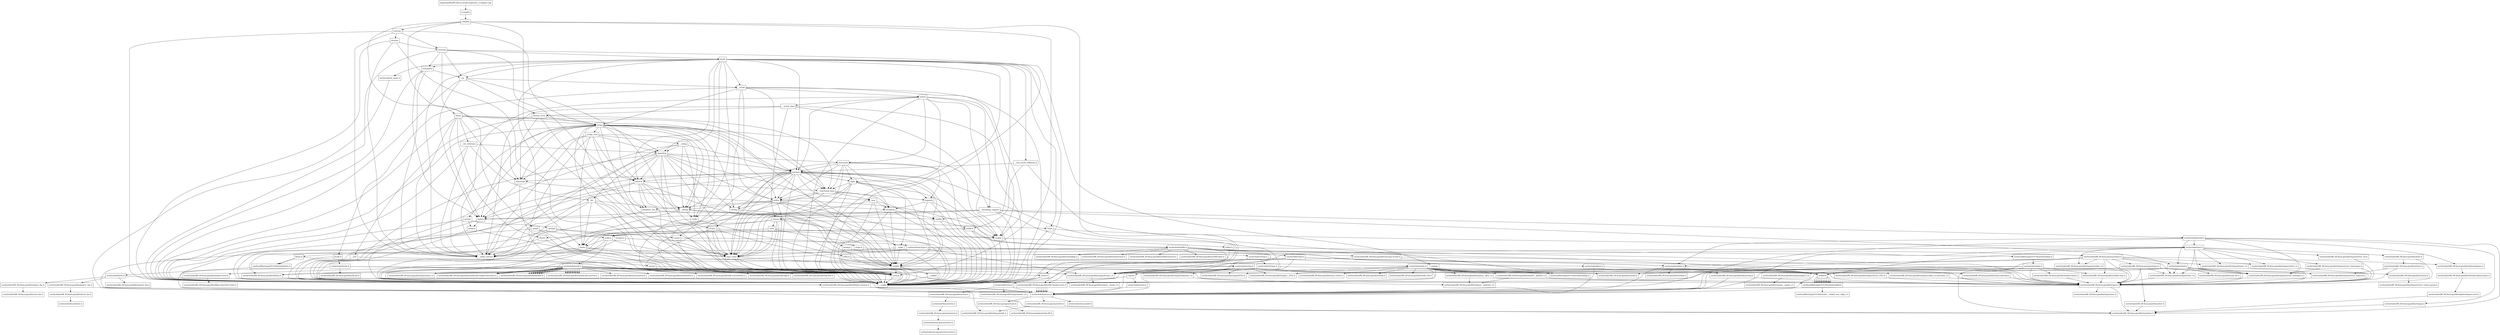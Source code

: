 digraph "dependencies" {
  header_1 [ shape="box", label="ccomplex"];
  header_0 [ shape="box", label="tmp/tmpw8iwRO.libcxx.header.deps/test_ccomplex.cpp"];
  header_2 [ shape="box", label="complex"];
  header_3 [ shape="box", label="__config"];
  header_4 [ shape="box", label="usr/include/features.h"];
  header_5 [ shape="box", label="usr/include/stdc-predef.h"];
  header_6 [ shape="box", label="usr/include/x86_64-linux-gnu/sys/cdefs.h"];
  header_7 [ shape="box", label="usr/include/x86_64-linux-gnu/bits/wordsize.h"];
  header_8 [ shape="box", label="usr/include/x86_64-linux-gnu/bits/long-double.h"];
  header_9 [ shape="box", label="usr/include/x86_64-linux-gnu/gnu/stubs.h"];
  header_10 [ shape="box", label="usr/include/x86_64-linux-gnu/gnu/stubs-64.h"];
  header_12 [ shape="box", label="type_traits"];
  header_13 [ shape="box", label="cstddef"];
  header_14 [ shape="box", label="version"];
  header_15 [ shape="box", label="usr/local/lib/clang/10.0.0/include/stddef.h"];
  header_16 [ shape="box", label="usr/local/lib/clang/10.0.0/include/__stddef_max_align_t.h"];
  header_17 [ shape="box", label="__nullptr"];
  header_18 [ shape="box", label="stdexcept"];
  header_19 [ shape="box", label="exception"];
  header_20 [ shape="box", label="cstdlib"];
  header_21 [ shape="box", label="stdlib.h"];
  header_22 [ shape="box", label="usr/include/stdlib.h"];
  header_23 [ shape="box", label="usr/include/x86_64-linux-gnu/bits/libc-header-start.h"];
  header_24 [ shape="box", label="stddef.h"];
  header_25 [ shape="box", label="usr/include/x86_64-linux-gnu/bits/waitflags.h"];
  header_26 [ shape="box", label="usr/include/x86_64-linux-gnu/bits/waitstatus.h"];
  header_27 [ shape="box", label="usr/include/x86_64-linux-gnu/bits/floatn.h"];
  header_28 [ shape="box", label="usr/include/x86_64-linux-gnu/bits/floatn-common.h"];
  header_29 [ shape="box", label="usr/include/x86_64-linux-gnu/bits/types/locale_t.h"];
  header_30 [ shape="box", label="usr/include/x86_64-linux-gnu/bits/types/__locale_t.h"];
  header_31 [ shape="box", label="usr/include/x86_64-linux-gnu/sys/types.h"];
  header_32 [ shape="box", label="usr/include/x86_64-linux-gnu/bits/types.h"];
  header_33 [ shape="box", label="usr/include/x86_64-linux-gnu/bits/typesizes.h"];
  header_34 [ shape="box", label="usr/include/x86_64-linux-gnu/bits/types/clock_t.h"];
  header_35 [ shape="box", label="usr/include/x86_64-linux-gnu/bits/types/clockid_t.h"];
  header_36 [ shape="box", label="usr/include/x86_64-linux-gnu/bits/types/time_t.h"];
  header_37 [ shape="box", label="usr/include/x86_64-linux-gnu/bits/types/timer_t.h"];
  header_38 [ shape="box", label="usr/include/x86_64-linux-gnu/bits/stdint-intn.h"];
  header_39 [ shape="box", label="usr/include/endian.h"];
  header_40 [ shape="box", label="usr/include/x86_64-linux-gnu/bits/endian.h"];
  header_41 [ shape="box", label="usr/include/x86_64-linux-gnu/bits/byteswap.h"];
  header_42 [ shape="box", label="usr/include/x86_64-linux-gnu/bits/uintn-identity.h"];
  header_43 [ shape="box", label="usr/include/x86_64-linux-gnu/sys/select.h"];
  header_44 [ shape="box", label="usr/include/x86_64-linux-gnu/bits/select.h"];
  header_45 [ shape="box", label="usr/include/x86_64-linux-gnu/bits/types/sigset_t.h"];
  header_46 [ shape="box", label="usr/include/x86_64-linux-gnu/bits/types/__sigset_t.h"];
  header_47 [ shape="box", label="usr/include/x86_64-linux-gnu/bits/types/struct_timeval.h"];
  header_48 [ shape="box", label="usr/include/x86_64-linux-gnu/bits/types/struct_timespec.h"];
  header_49 [ shape="box", label="usr/include/x86_64-linux-gnu/bits/pthreadtypes.h"];
  header_50 [ shape="box", label="usr/include/x86_64-linux-gnu/bits/thread-shared-types.h"];
  header_51 [ shape="box", label="usr/include/x86_64-linux-gnu/bits/pthreadtypes-arch.h"];
  header_52 [ shape="box", label="usr/include/alloca.h"];
  header_53 [ shape="box", label="usr/include/x86_64-linux-gnu/bits/stdlib-bsearch.h"];
  header_54 [ shape="box", label="usr/include/x86_64-linux-gnu/bits/stdlib-float.h"];
  header_55 [ shape="box", label="math.h"];
  header_56 [ shape="box", label="usr/include/math.h"];
  header_57 [ shape="box", label="usr/include/x86_64-linux-gnu/bits/math-vector.h"];
  header_58 [ shape="box", label="usr/include/x86_64-linux-gnu/bits/libm-simd-decl-stubs.h"];
  header_59 [ shape="box", label="usr/include/x86_64-linux-gnu/bits/flt-eval-method.h"];
  header_60 [ shape="box", label="usr/include/x86_64-linux-gnu/bits/fp-logb.h"];
  header_61 [ shape="box", label="usr/include/x86_64-linux-gnu/bits/fp-fast.h"];
  header_62 [ shape="box", label="usr/include/x86_64-linux-gnu/bits/mathcalls-helper-functions.h"];
  header_63 [ shape="box", label="usr/include/x86_64-linux-gnu/bits/mathcalls.h"];
  header_64 [ shape="box", label="usr/include/x86_64-linux-gnu/bits/mathcalls-narrow.h"];
  header_65 [ shape="box", label="usr/include/x86_64-linux-gnu/bits/iscanonical.h"];
  header_66 [ shape="box", label="usr/include/x86_64-linux-gnu/bits/mathinline.h"];
  header_67 [ shape="box", label="limits"];
  header_68 [ shape="box", label="__undef_macros"];
  header_69 [ shape="box", label="iosfwd"];
  header_70 [ shape="box", label="wchar.h"];
  header_71 [ shape="box", label="usr/include/wchar.h"];
  header_72 [ shape="box", label="usr/local/lib/clang/10.0.0/include/stdarg.h"];
  header_73 [ shape="box", label="usr/include/x86_64-linux-gnu/bits/wchar.h"];
  header_74 [ shape="box", label="usr/include/x86_64-linux-gnu/bits/types/wint_t.h"];
  header_75 [ shape="box", label="usr/include/x86_64-linux-gnu/bits/types/mbstate_t.h"];
  header_76 [ shape="box", label="usr/include/x86_64-linux-gnu/bits/types/__mbstate_t.h"];
  header_77 [ shape="box", label="usr/include/x86_64-linux-gnu/bits/types/__FILE.h"];
  header_78 [ shape="box", label="usr/include/x86_64-linux-gnu/bits/types/FILE.h"];
  header_79 [ shape="box", label="cmath"];
  header_80 [ shape="box", label="sstream"];
  header_81 [ shape="box", label="ostream"];
  header_82 [ shape="box", label="ios"];
  header_83 [ shape="box", label="__locale"];
  header_84 [ shape="box", label="string"];
  header_85 [ shape="box", label="string_view"];
  header_86 [ shape="box", label="__string"];
  header_87 [ shape="box", label="algorithm"];
  header_88 [ shape="box", label="initializer_list"];
  header_89 [ shape="box", label="cstring"];
  header_90 [ shape="box", label="string.h"];
  header_91 [ shape="box", label="usr/include/string.h"];
  header_92 [ shape="box", label="usr/include/strings.h"];
  header_93 [ shape="box", label="utility"];
  header_94 [ shape="box", label="__tuple"];
  header_95 [ shape="box", label="cstdint"];
  header_96 [ shape="box", label="stdint.h"];
  header_97 [ shape="box", label="usr/local/lib/clang/10.0.0/include/stdint.h"];
  header_98 [ shape="box", label="usr/include/stdint.h"];
  header_99 [ shape="box", label="usr/include/x86_64-linux-gnu/bits/stdint-uintn.h"];
  header_100 [ shape="box", label="__debug"];
  header_101 [ shape="box", label="cstdio"];
  header_102 [ shape="box", label="stdio.h"];
  header_103 [ shape="box", label="usr/include/stdio.h"];
  header_104 [ shape="box", label="usr/include/x86_64-linux-gnu/bits/types/__fpos_t.h"];
  header_105 [ shape="box", label="usr/include/x86_64-linux-gnu/bits/types/__fpos64_t.h"];
  header_106 [ shape="box", label="usr/include/x86_64-linux-gnu/bits/types/struct_FILE.h"];
  header_107 [ shape="box", label="usr/include/x86_64-linux-gnu/bits/types/cookie_io_functions_t.h"];
  header_108 [ shape="box", label="usr/include/x86_64-linux-gnu/bits/stdio_lim.h"];
  header_109 [ shape="box", label="usr/include/x86_64-linux-gnu/bits/sys_errlist.h"];
  header_110 [ shape="box", label="usr/include/x86_64-linux-gnu/bits/stdio.h"];
  header_111 [ shape="box", label="memory"];
  header_112 [ shape="box", label="typeinfo"];
  header_113 [ shape="box", label="new"];
  header_114 [ shape="box", label="iterator"];
  header_115 [ shape="box", label="__functional_base"];
  header_116 [ shape="box", label="tuple"];
  header_117 [ shape="box", label="cassert"];
  header_118 [ shape="box", label="usr/include/assert.h"];
  header_119 [ shape="box", label="atomic"];
  header_120 [ shape="box", label="functional"];
  header_121 [ shape="box", label="bit"];
  header_122 [ shape="box", label="cwchar"];
  header_123 [ shape="box", label="cwctype"];
  header_124 [ shape="box", label="cctype"];
  header_125 [ shape="box", label="ctype.h"];
  header_126 [ shape="box", label="usr/include/ctype.h"];
  header_127 [ shape="box", label="wctype.h"];
  header_128 [ shape="box", label="usr/include/wctype.h"];
  header_129 [ shape="box", label="usr/include/x86_64-linux-gnu/bits/wctype-wchar.h"];
  header_130 [ shape="box", label="mutex"];
  header_131 [ shape="box", label="__mutex_base"];
  header_132 [ shape="box", label="chrono"];
  header_133 [ shape="box", label="ctime"];
  header_134 [ shape="box", label="usr/include/time.h"];
  header_135 [ shape="box", label="usr/include/x86_64-linux-gnu/bits/time.h"];
  header_136 [ shape="box", label="usr/include/x86_64-linux-gnu/bits/timex.h"];
  header_137 [ shape="box", label="usr/include/x86_64-linux-gnu/bits/types/struct_tm.h"];
  header_138 [ shape="box", label="usr/include/x86_64-linux-gnu/bits/types/struct_itimerspec.h"];
  header_139 [ shape="box", label="ratio"];
  header_140 [ shape="box", label="climits"];
  header_141 [ shape="box", label="limits.h"];
  header_142 [ shape="box", label="usr/local/lib/clang/10.0.0/include/limits.h"];
  header_143 [ shape="box", label="usr/include/limits.h"];
  header_144 [ shape="box", label="usr/include/x86_64-linux-gnu/bits/posix1_lim.h"];
  header_145 [ shape="box", label="usr/include/x86_64-linux-gnu/bits/local_lim.h"];
  header_146 [ shape="box", label="usr/include/linux/limits.h"];
  header_147 [ shape="box", label="usr/include/x86_64-linux-gnu/bits/posix2_lim.h"];
  header_148 [ shape="box", label="usr/include/x86_64-linux-gnu/bits/xopen_lim.h"];
  header_149 [ shape="box", label="usr/include/x86_64-linux-gnu/bits/uio_lim.h"];
  header_150 [ shape="box", label="system_error"];
  header_151 [ shape="box", label="__errc"];
  header_152 [ shape="box", label="cerrno"];
  header_153 [ shape="box", label="errno.h"];
  header_154 [ shape="box", label="usr/include/errno.h"];
  header_155 [ shape="box", label="usr/include/x86_64-linux-gnu/bits/errno.h"];
  header_156 [ shape="box", label="usr/include/linux/errno.h"];
  header_157 [ shape="box", label="usr/include/x86_64-linux-gnu/asm/errno.h"];
  header_158 [ shape="box", label="usr/include/asm-generic/errno.h"];
  header_159 [ shape="box", label="usr/include/asm-generic/errno-base.h"];
  header_160 [ shape="box", label="usr/include/x86_64-linux-gnu/bits/types/error_t.h"];
  header_161 [ shape="box", label="__threading_support"];
  header_11 [ shape="box", label="usr/include/pthread.h"];
  header_162 [ shape="box", label="usr/include/sched.h"];
  header_163 [ shape="box", label="usr/include/x86_64-linux-gnu/bits/sched.h"];
  header_164 [ shape="box", label="usr/include/x86_64-linux-gnu/bits/types/struct_sched_param.h"];
  header_165 [ shape="box", label="usr/include/x86_64-linux-gnu/bits/cpu-set.h"];
  header_166 [ shape="box", label="usr/include/x86_64-linux-gnu/bits/setjmp.h"];
  header_167 [ shape="box", label="locale.h"];
  header_168 [ shape="box", label="usr/include/locale.h"];
  header_169 [ shape="box", label="usr/include/x86_64-linux-gnu/bits/locale.h"];
  header_170 [ shape="box", label="streambuf"];
  header_171 [ shape="box", label="locale"];
  header_172 [ shape="box", label="cstdarg"];
  header_173 [ shape="box", label="usr/include/nl_types.h"];
  header_174 [ shape="box", label="__bsd_locale_fallbacks.h"];
  header_175 [ shape="box", label="bitset"];
  header_176 [ shape="box", label="__bit_reference"];
  header_177 [ shape="box", label="istream"];
  header_103 -> header_23;
  header_103 -> header_24;
  header_103 -> header_72;
  header_103 -> header_32;
  header_103 -> header_104;
  header_103 -> header_105;
  header_103 -> header_77;
  header_103 -> header_78;
  header_103 -> header_106;
  header_103 -> header_107;
  header_103 -> header_108;
  header_103 -> header_109;
  header_103 -> header_110;
  header_101 -> header_3;
  header_101 -> header_102;
  header_139 -> header_3;
  header_139 -> header_95;
  header_139 -> header_140;
  header_139 -> header_12;
  header_139 -> header_68;
  header_29 -> header_30;
  header_84 -> header_3;
  header_84 -> header_85;
  header_84 -> header_69;
  header_84 -> header_89;
  header_84 -> header_101;
  header_84 -> header_122;
  header_84 -> header_87;
  header_84 -> header_114;
  header_84 -> header_93;
  header_84 -> header_111;
  header_84 -> header_18;
  header_84 -> header_12;
  header_84 -> header_88;
  header_84 -> header_115;
  header_84 -> header_14;
  header_84 -> header_95;
  header_84 -> header_100;
  header_84 -> header_68;
  header_167 -> header_3;
  header_167 -> header_168;
  header_57 -> header_58;
  header_92 -> header_4;
  header_92 -> header_24;
  header_92 -> header_29;
  header_141 -> header_3;
  header_141 -> header_142;
  header_141 -> header_142;
  header_121 -> header_3;
  header_121 -> header_67;
  header_121 -> header_12;
  header_121 -> header_14;
  header_121 -> header_100;
  header_121 -> header_68;
  header_175 -> header_3;
  header_175 -> header_176;
  header_175 -> header_13;
  header_175 -> header_140;
  header_175 -> header_84;
  header_175 -> header_18;
  header_175 -> header_69;
  header_175 -> header_115;
  header_175 -> header_68;
  header_155 -> header_156;
  header_39 -> header_4;
  header_39 -> header_40;
  header_39 -> header_41;
  header_39 -> header_42;
  header_27 -> header_4;
  header_27 -> header_28;
  header_45 -> header_46;
  header_23 -> header_4;
  header_23 -> header_4;
  header_23 -> header_4;
  header_23 -> header_4;
  header_23 -> header_4;
  header_23 -> header_4;
  header_23 -> header_4;
  header_100 -> header_3;
  header_100 -> header_69;
  header_100 -> header_20;
  header_100 -> header_101;
  header_100 -> header_13;
  header_91 -> header_23;
  header_91 -> header_24;
  header_91 -> header_29;
  header_91 -> header_92;
  header_111 -> header_3;
  header_111 -> header_12;
  header_111 -> header_112;
  header_111 -> header_13;
  header_111 -> header_95;
  header_111 -> header_113;
  header_111 -> header_93;
  header_111 -> header_67;
  header_111 -> header_114;
  header_111 -> header_115;
  header_111 -> header_69;
  header_111 -> header_116;
  header_111 -> header_18;
  header_111 -> header_89;
  header_111 -> header_117;
  header_111 -> header_119;
  header_111 -> header_14;
  header_111 -> header_68;
  header_6 -> header_7;
  header_6 -> header_8;
  header_41 -> header_4;
  header_41 -> header_32;
  header_140 -> header_3;
  header_140 -> header_141;
  header_98 -> header_23;
  header_98 -> header_32;
  header_98 -> header_73;
  header_98 -> header_7;
  header_98 -> header_38;
  header_98 -> header_99;
  header_132 -> header_3;
  header_132 -> header_133;
  header_132 -> header_12;
  header_132 -> header_139;
  header_132 -> header_67;
  header_132 -> header_14;
  header_132 -> header_68;
  header_83 -> header_3;
  header_83 -> header_84;
  header_83 -> header_111;
  header_83 -> header_93;
  header_83 -> header_130;
  header_83 -> header_95;
  header_83 -> header_124;
  header_83 -> header_167;
  header_128 -> header_4;
  header_128 -> header_32;
  header_128 -> header_74;
  header_128 -> header_129;
  header_128 -> header_29;
  header_144 -> header_7;
  header_144 -> header_145;
  header_90 -> header_3;
  header_90 -> header_91;
  header_102 -> header_3;
  header_102 -> header_103;
  header_156 -> header_157;
  header_3 -> header_4;
  header_93 -> header_3;
  header_93 -> header_94;
  header_93 -> header_12;
  header_93 -> header_88;
  header_93 -> header_13;
  header_93 -> header_89;
  header_93 -> header_95;
  header_93 -> header_14;
  header_93 -> header_100;
  header_171 -> header_3;
  header_171 -> header_83;
  header_171 -> header_100;
  header_171 -> header_87;
  header_171 -> header_111;
  header_171 -> header_82;
  header_171 -> header_170;
  header_171 -> header_114;
  header_171 -> header_67;
  header_171 -> header_14;
  header_171 -> header_172;
  header_171 -> header_20;
  header_171 -> header_133;
  header_171 -> header_101;
  header_171 -> header_173;
  header_171 -> header_174;
  header_171 -> header_68;
  header_89 -> header_3;
  header_89 -> header_90;
  header_49 -> header_50;
  header_4 -> header_5;
  header_4 -> header_6;
  header_4 -> header_9;
  header_94 -> header_3;
  header_94 -> header_13;
  header_94 -> header_12;
  header_24 -> header_15;
  header_24 -> header_15;
  header_24 -> header_15;
  header_24 -> header_15;
  header_24 -> header_15;
  header_24 -> header_15;
  header_24 -> header_15;
  header_24 -> header_15;
  header_24 -> header_15;
  header_24 -> header_15;
  header_131 -> header_3;
  header_131 -> header_132;
  header_131 -> header_150;
  header_131 -> header_161;
  header_131 -> header_68;
  header_1 -> header_2;
  header_96 -> header_3;
  header_96 -> header_97;
  header_106 -> header_32;
  header_35 -> header_32;
  header_82 -> header_3;
  header_82 -> header_69;
  header_82 -> header_83;
  header_82 -> header_150;
  header_82 -> header_119;
  header_95 -> header_3;
  header_95 -> header_96;
  header_157 -> header_158;
  header_21 -> header_3;
  header_21 -> header_22;
  header_21 -> header_55;
  header_21 -> header_22;
  header_36 -> header_32;
  header_117 -> header_3;
  header_117 -> header_118;
  header_97 -> header_98;
  header_99 -> header_32;
  header_32 -> header_4;
  header_32 -> header_7;
  header_32 -> header_33;
  header_177 -> header_3;
  header_177 -> header_14;
  header_177 -> header_81;
  header_177 -> header_68;
  header_47 -> header_32;
  header_113 -> header_3;
  header_113 -> header_19;
  header_113 -> header_12;
  header_113 -> header_13;
  header_113 -> header_14;
  header_13 -> header_3;
  header_13 -> header_14;
  header_13 -> header_15;
  header_13 -> header_17;
  header_163 -> header_164;
  header_88 -> header_3;
  header_88 -> header_13;
  header_37 -> header_32;
  header_31 -> header_4;
  header_31 -> header_32;
  header_31 -> header_34;
  header_31 -> header_35;
  header_31 -> header_36;
  header_31 -> header_37;
  header_31 -> header_24;
  header_31 -> header_38;
  header_31 -> header_39;
  header_31 -> header_43;
  header_31 -> header_49;
  header_118 -> header_4;
  header_162 -> header_4;
  header_162 -> header_32;
  header_162 -> header_24;
  header_162 -> header_36;
  header_162 -> header_48;
  header_162 -> header_163;
  header_162 -> header_165;
  header_112 -> header_3;
  header_112 -> header_19;
  header_112 -> header_13;
  header_112 -> header_95;
  header_124 -> header_3;
  header_124 -> header_125;
  header_19 -> header_3;
  header_19 -> header_13;
  header_19 -> header_20;
  header_19 -> header_12;
  header_19 -> header_14;
  header_152 -> header_3;
  header_152 -> header_153;
  header_145 -> header_146;
  header_173 -> header_4;
  header_130 -> header_3;
  header_130 -> header_131;
  header_130 -> header_95;
  header_130 -> header_120;
  header_130 -> header_111;
  header_130 -> header_116;
  header_130 -> header_14;
  header_130 -> header_161;
  header_130 -> header_68;
  header_14 -> header_3;
  header_107 -> header_32;
  header_120 -> header_3;
  header_120 -> header_12;
  header_120 -> header_112;
  header_120 -> header_19;
  header_120 -> header_111;
  header_120 -> header_116;
  header_120 -> header_93;
  header_120 -> header_14;
  header_120 -> header_115;
  header_122 -> header_3;
  header_122 -> header_123;
  header_122 -> header_70;
  header_79 -> header_3;
  header_79 -> header_55;
  header_79 -> header_14;
  header_134 -> header_4;
  header_134 -> header_24;
  header_134 -> header_135;
  header_134 -> header_34;
  header_134 -> header_36;
  header_134 -> header_137;
  header_134 -> header_48;
  header_134 -> header_35;
  header_134 -> header_37;
  header_134 -> header_138;
  header_134 -> header_29;
  header_151 -> header_3;
  header_151 -> header_152;
  header_34 -> header_32;
  header_80 -> header_3;
  header_80 -> header_81;
  header_80 -> header_177;
  header_80 -> header_84;
  header_80 -> header_68;
  header_48 -> header_32;
  header_105 -> header_32;
  header_105 -> header_76;
  header_119 -> header_3;
  header_119 -> header_13;
  header_119 -> header_95;
  header_119 -> header_12;
  header_119 -> header_14;
  header_150 -> header_151;
  header_150 -> header_12;
  header_150 -> header_18;
  header_150 -> header_115;
  header_150 -> header_84;
  header_17 -> header_3;
  header_126 -> header_4;
  header_126 -> header_32;
  header_126 -> header_39;
  header_126 -> header_29;
  header_81 -> header_3;
  header_81 -> header_82;
  header_81 -> header_170;
  header_81 -> header_171;
  header_81 -> header_114;
  header_81 -> header_175;
  header_81 -> header_14;
  header_136 -> header_32;
  header_136 -> header_47;
  header_44 -> header_7;
  header_15 -> header_16;
  header_52 -> header_4;
  header_52 -> header_24;
  header_138 -> header_32;
  header_138 -> header_48;
  header_38 -> header_32;
  header_114 -> header_3;
  header_114 -> header_69;
  header_114 -> header_115;
  header_114 -> header_12;
  header_114 -> header_13;
  header_114 -> header_88;
  header_114 -> header_14;
  header_114 -> header_100;
  header_22 -> header_23;
  header_22 -> header_24;
  header_22 -> header_25;
  header_22 -> header_26;
  header_22 -> header_27;
  header_22 -> header_29;
  header_22 -> header_31;
  header_22 -> header_52;
  header_22 -> header_53;
  header_22 -> header_54;
  header_153 -> header_3;
  header_153 -> header_154;
  header_137 -> header_32;
  header_172 -> header_3;
  header_172 -> header_72;
  header_116 -> header_3;
  header_116 -> header_94;
  header_116 -> header_13;
  header_116 -> header_12;
  header_116 -> header_115;
  header_116 -> header_93;
  header_116 -> header_14;
  header_115 -> header_3;
  header_115 -> header_12;
  header_115 -> header_112;
  header_115 -> header_19;
  header_115 -> header_113;
  header_115 -> header_93;
  header_127 -> header_3;
  header_127 -> header_128;
  header_67 -> header_3;
  header_67 -> header_12;
  header_67 -> header_68;
  header_67 -> header_14;
  header_0 -> header_1;
  header_50 -> header_51;
  header_87 -> header_3;
  header_87 -> header_88;
  header_87 -> header_12;
  header_87 -> header_89;
  header_87 -> header_93;
  header_87 -> header_111;
  header_87 -> header_120;
  header_87 -> header_114;
  header_87 -> header_13;
  header_87 -> header_121;
  header_87 -> header_14;
  header_87 -> header_100;
  header_87 -> header_68;
  header_12 -> header_3;
  header_12 -> header_13;
  header_12 -> header_14;
  header_161 -> header_3;
  header_161 -> header_132;
  header_161 -> header_69;
  header_161 -> header_153;
  header_161 -> header_11;
  header_161 -> header_162;
  header_161 -> header_68;
  header_174 -> header_21;
  header_174 -> header_72;
  header_174 -> header_111;
  header_142 -> header_143;
  header_69 -> header_3;
  header_69 -> header_70;
  header_18 -> header_3;
  header_18 -> header_19;
  header_18 -> header_69;
  header_104 -> header_32;
  header_104 -> header_76;
  header_86 -> header_3;
  header_86 -> header_87;
  header_86 -> header_101;
  header_86 -> header_111;
  header_86 -> header_100;
  header_86 -> header_68;
  header_42 -> header_32;
  header_75 -> header_76;
  header_133 -> header_3;
  header_133 -> header_134;
  header_125 -> header_3;
  header_125 -> header_126;
  header_154 -> header_4;
  header_154 -> header_155;
  header_154 -> header_160;
  header_28 -> header_4;
  header_28 -> header_8;
  header_158 -> header_159;
  header_170 -> header_3;
  header_170 -> header_69;
  header_170 -> header_82;
  header_170 -> header_68;
  header_55 -> header_3;
  header_55 -> header_21;
  header_55 -> header_56;
  header_55 -> header_12;
  header_55 -> header_67;
  header_2 -> header_3;
  header_2 -> header_12;
  header_2 -> header_18;
  header_2 -> header_79;
  header_2 -> header_80;
  header_2 -> header_14;
  header_11 -> header_4;
  header_11 -> header_39;
  header_11 -> header_162;
  header_11 -> header_134;
  header_11 -> header_49;
  header_11 -> header_166;
  header_11 -> header_7;
  header_11 -> header_48;
  header_85 -> header_3;
  header_85 -> header_86;
  header_85 -> header_87;
  header_85 -> header_114;
  header_85 -> header_67;
  header_85 -> header_18;
  header_85 -> header_14;
  header_85 -> header_100;
  header_85 -> header_68;
  header_9 -> header_10;
  header_56 -> header_23;
  header_56 -> header_32;
  header_56 -> header_57;
  header_56 -> header_27;
  header_56 -> header_59;
  header_56 -> header_60;
  header_56 -> header_61;
  header_56 -> header_62;
  header_56 -> header_63;
  header_56 -> header_62;
  header_56 -> header_63;
  header_56 -> header_62;
  header_56 -> header_63;
  header_56 -> header_63;
  header_56 -> header_63;
  header_56 -> header_63;
  header_56 -> header_63;
  header_56 -> header_64;
  header_56 -> header_64;
  header_56 -> header_64;
  header_56 -> header_64;
  header_56 -> header_64;
  header_56 -> header_64;
  header_56 -> header_64;
  header_56 -> header_64;
  header_56 -> header_64;
  header_56 -> header_65;
  header_56 -> header_66;
  header_148 -> header_149;
  header_43 -> header_4;
  header_43 -> header_32;
  header_43 -> header_44;
  header_43 -> header_45;
  header_43 -> header_36;
  header_43 -> header_47;
  header_43 -> header_48;
  header_71 -> header_23;
  header_71 -> header_27;
  header_71 -> header_24;
  header_71 -> header_72;
  header_71 -> header_73;
  header_71 -> header_74;
  header_71 -> header_75;
  header_71 -> header_77;
  header_71 -> header_78;
  header_71 -> header_29;
  header_135 -> header_32;
  header_135 -> header_136;
  header_51 -> header_7;
  header_129 -> header_32;
  header_129 -> header_74;
  header_129 -> header_39;
  header_168 -> header_4;
  header_168 -> header_24;
  header_168 -> header_169;
  header_168 -> header_29;
  header_123 -> header_3;
  header_123 -> header_124;
  header_123 -> header_127;
  header_70 -> header_3;
  header_70 -> header_71;
  header_166 -> header_7;
  header_143 -> header_23;
  header_143 -> header_144;
  header_143 -> header_147;
  header_143 -> header_148;
  header_20 -> header_3;
  header_20 -> header_21;
  header_176 -> header_3;
  header_176 -> header_121;
  header_176 -> header_87;
  header_176 -> header_68;
}
